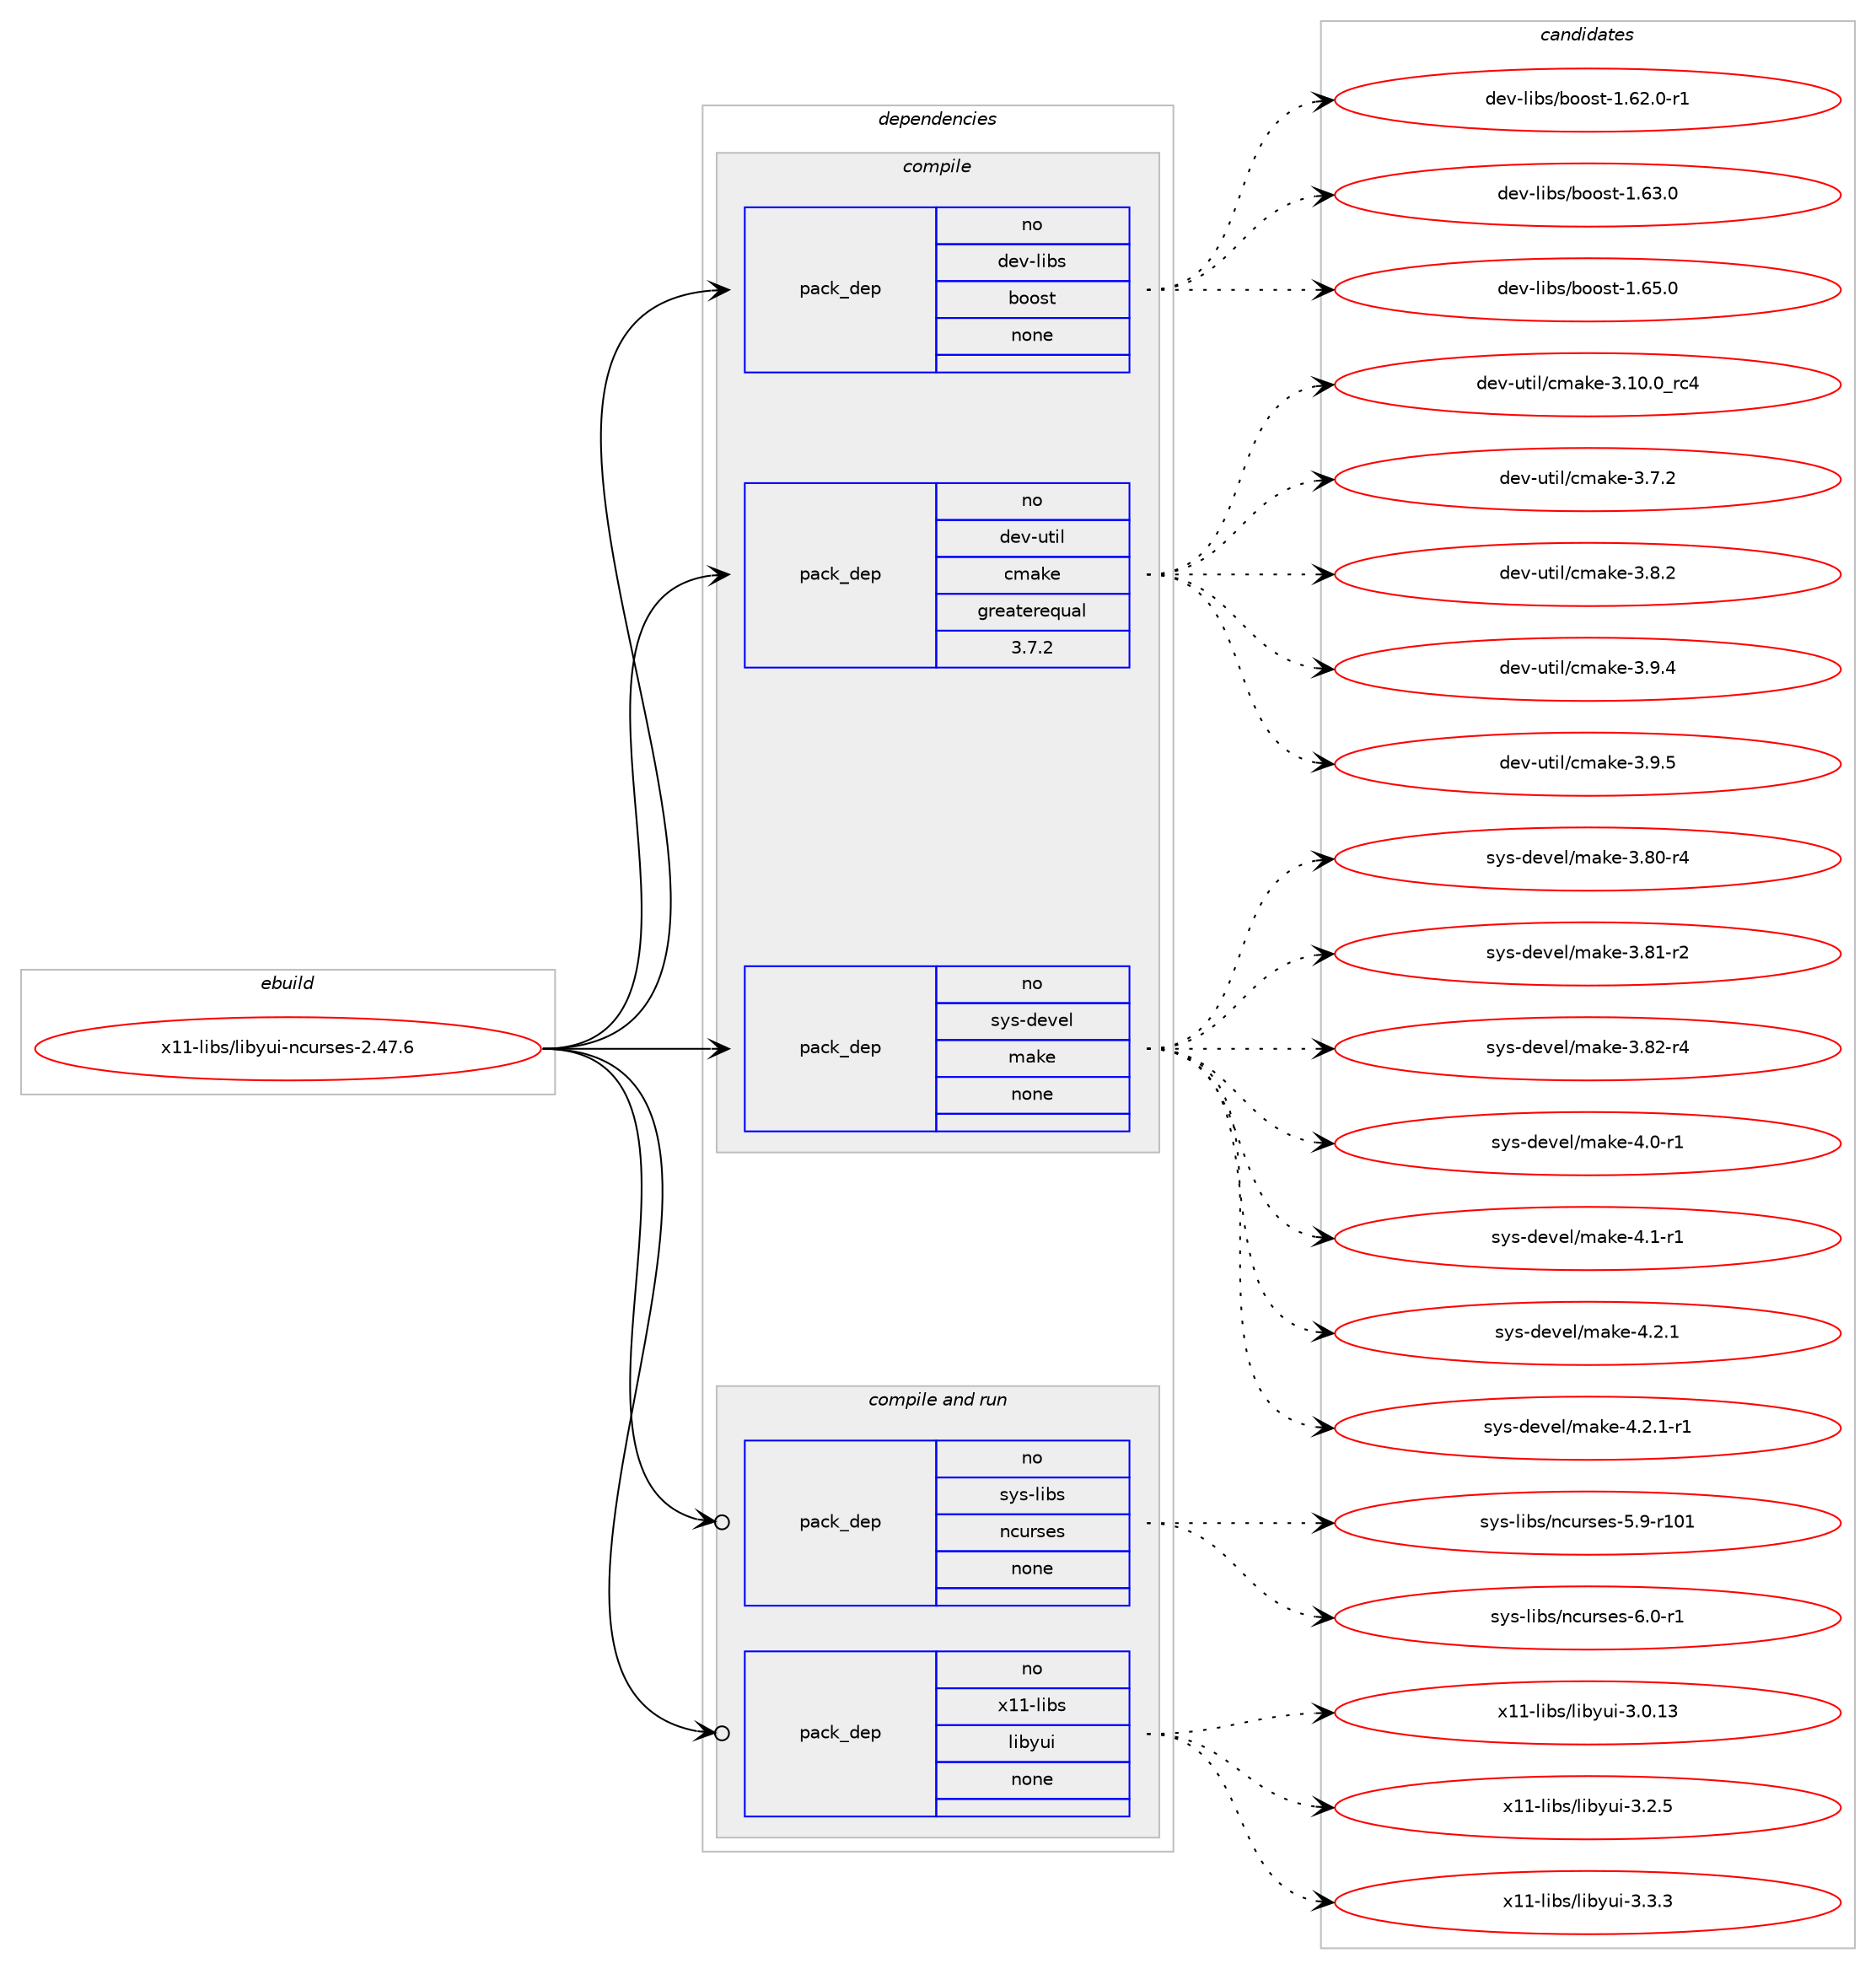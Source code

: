 digraph prolog {

# *************
# Graph options
# *************

newrank=true;
concentrate=true;
compound=true;
graph [rankdir=LR,fontname=Helvetica,fontsize=10,ranksep=1.5];#, ranksep=2.5, nodesep=0.2];
edge  [arrowhead=vee];
node  [fontname=Helvetica,fontsize=10];

# **********
# The ebuild
# **********

subgraph cluster_leftcol {
color=gray;
rank=same;
label=<<i>ebuild</i>>;
id [label="x11-libs/libyui-ncurses-2.47.6", color=red, width=4, href="../x11-libs/libyui-ncurses-2.47.6.svg"];
}

# ****************
# The dependencies
# ****************

subgraph cluster_midcol {
color=gray;
label=<<i>dependencies</i>>;
subgraph cluster_compile {
fillcolor="#eeeeee";
style=filled;
label=<<i>compile</i>>;
subgraph pack387610 {
dependency520125 [label=<<TABLE BORDER="0" CELLBORDER="1" CELLSPACING="0" CELLPADDING="4" WIDTH="220"><TR><TD ROWSPAN="6" CELLPADDING="30">pack_dep</TD></TR><TR><TD WIDTH="110">no</TD></TR><TR><TD>dev-libs</TD></TR><TR><TD>boost</TD></TR><TR><TD>none</TD></TR><TR><TD></TD></TR></TABLE>>, shape=none, color=blue];
}
id:e -> dependency520125:w [weight=20,style="solid",arrowhead="vee"];
subgraph pack387611 {
dependency520126 [label=<<TABLE BORDER="0" CELLBORDER="1" CELLSPACING="0" CELLPADDING="4" WIDTH="220"><TR><TD ROWSPAN="6" CELLPADDING="30">pack_dep</TD></TR><TR><TD WIDTH="110">no</TD></TR><TR><TD>dev-util</TD></TR><TR><TD>cmake</TD></TR><TR><TD>greaterequal</TD></TR><TR><TD>3.7.2</TD></TR></TABLE>>, shape=none, color=blue];
}
id:e -> dependency520126:w [weight=20,style="solid",arrowhead="vee"];
subgraph pack387612 {
dependency520127 [label=<<TABLE BORDER="0" CELLBORDER="1" CELLSPACING="0" CELLPADDING="4" WIDTH="220"><TR><TD ROWSPAN="6" CELLPADDING="30">pack_dep</TD></TR><TR><TD WIDTH="110">no</TD></TR><TR><TD>sys-devel</TD></TR><TR><TD>make</TD></TR><TR><TD>none</TD></TR><TR><TD></TD></TR></TABLE>>, shape=none, color=blue];
}
id:e -> dependency520127:w [weight=20,style="solid",arrowhead="vee"];
}
subgraph cluster_compileandrun {
fillcolor="#eeeeee";
style=filled;
label=<<i>compile and run</i>>;
subgraph pack387613 {
dependency520128 [label=<<TABLE BORDER="0" CELLBORDER="1" CELLSPACING="0" CELLPADDING="4" WIDTH="220"><TR><TD ROWSPAN="6" CELLPADDING="30">pack_dep</TD></TR><TR><TD WIDTH="110">no</TD></TR><TR><TD>sys-libs</TD></TR><TR><TD>ncurses</TD></TR><TR><TD>none</TD></TR><TR><TD></TD></TR></TABLE>>, shape=none, color=blue];
}
id:e -> dependency520128:w [weight=20,style="solid",arrowhead="odotvee"];
subgraph pack387614 {
dependency520129 [label=<<TABLE BORDER="0" CELLBORDER="1" CELLSPACING="0" CELLPADDING="4" WIDTH="220"><TR><TD ROWSPAN="6" CELLPADDING="30">pack_dep</TD></TR><TR><TD WIDTH="110">no</TD></TR><TR><TD>x11-libs</TD></TR><TR><TD>libyui</TD></TR><TR><TD>none</TD></TR><TR><TD></TD></TR></TABLE>>, shape=none, color=blue];
}
id:e -> dependency520129:w [weight=20,style="solid",arrowhead="odotvee"];
}
subgraph cluster_run {
fillcolor="#eeeeee";
style=filled;
label=<<i>run</i>>;
}
}

# **************
# The candidates
# **************

subgraph cluster_choices {
rank=same;
color=gray;
label=<<i>candidates</i>>;

subgraph choice387610 {
color=black;
nodesep=1;
choice10010111845108105981154798111111115116454946545046484511449 [label="dev-libs/boost-1.62.0-r1", color=red, width=4,href="../dev-libs/boost-1.62.0-r1.svg"];
choice1001011184510810598115479811111111511645494654514648 [label="dev-libs/boost-1.63.0", color=red, width=4,href="../dev-libs/boost-1.63.0.svg"];
choice1001011184510810598115479811111111511645494654534648 [label="dev-libs/boost-1.65.0", color=red, width=4,href="../dev-libs/boost-1.65.0.svg"];
dependency520125:e -> choice10010111845108105981154798111111115116454946545046484511449:w [style=dotted,weight="100"];
dependency520125:e -> choice1001011184510810598115479811111111511645494654514648:w [style=dotted,weight="100"];
dependency520125:e -> choice1001011184510810598115479811111111511645494654534648:w [style=dotted,weight="100"];
}
subgraph choice387611 {
color=black;
nodesep=1;
choice1001011184511711610510847991099710710145514649484648951149952 [label="dev-util/cmake-3.10.0_rc4", color=red, width=4,href="../dev-util/cmake-3.10.0_rc4.svg"];
choice10010111845117116105108479910997107101455146554650 [label="dev-util/cmake-3.7.2", color=red, width=4,href="../dev-util/cmake-3.7.2.svg"];
choice10010111845117116105108479910997107101455146564650 [label="dev-util/cmake-3.8.2", color=red, width=4,href="../dev-util/cmake-3.8.2.svg"];
choice10010111845117116105108479910997107101455146574652 [label="dev-util/cmake-3.9.4", color=red, width=4,href="../dev-util/cmake-3.9.4.svg"];
choice10010111845117116105108479910997107101455146574653 [label="dev-util/cmake-3.9.5", color=red, width=4,href="../dev-util/cmake-3.9.5.svg"];
dependency520126:e -> choice1001011184511711610510847991099710710145514649484648951149952:w [style=dotted,weight="100"];
dependency520126:e -> choice10010111845117116105108479910997107101455146554650:w [style=dotted,weight="100"];
dependency520126:e -> choice10010111845117116105108479910997107101455146564650:w [style=dotted,weight="100"];
dependency520126:e -> choice10010111845117116105108479910997107101455146574652:w [style=dotted,weight="100"];
dependency520126:e -> choice10010111845117116105108479910997107101455146574653:w [style=dotted,weight="100"];
}
subgraph choice387612 {
color=black;
nodesep=1;
choice11512111545100101118101108471099710710145514656484511452 [label="sys-devel/make-3.80-r4", color=red, width=4,href="../sys-devel/make-3.80-r4.svg"];
choice11512111545100101118101108471099710710145514656494511450 [label="sys-devel/make-3.81-r2", color=red, width=4,href="../sys-devel/make-3.81-r2.svg"];
choice11512111545100101118101108471099710710145514656504511452 [label="sys-devel/make-3.82-r4", color=red, width=4,href="../sys-devel/make-3.82-r4.svg"];
choice115121115451001011181011084710997107101455246484511449 [label="sys-devel/make-4.0-r1", color=red, width=4,href="../sys-devel/make-4.0-r1.svg"];
choice115121115451001011181011084710997107101455246494511449 [label="sys-devel/make-4.1-r1", color=red, width=4,href="../sys-devel/make-4.1-r1.svg"];
choice115121115451001011181011084710997107101455246504649 [label="sys-devel/make-4.2.1", color=red, width=4,href="../sys-devel/make-4.2.1.svg"];
choice1151211154510010111810110847109971071014552465046494511449 [label="sys-devel/make-4.2.1-r1", color=red, width=4,href="../sys-devel/make-4.2.1-r1.svg"];
dependency520127:e -> choice11512111545100101118101108471099710710145514656484511452:w [style=dotted,weight="100"];
dependency520127:e -> choice11512111545100101118101108471099710710145514656494511450:w [style=dotted,weight="100"];
dependency520127:e -> choice11512111545100101118101108471099710710145514656504511452:w [style=dotted,weight="100"];
dependency520127:e -> choice115121115451001011181011084710997107101455246484511449:w [style=dotted,weight="100"];
dependency520127:e -> choice115121115451001011181011084710997107101455246494511449:w [style=dotted,weight="100"];
dependency520127:e -> choice115121115451001011181011084710997107101455246504649:w [style=dotted,weight="100"];
dependency520127:e -> choice1151211154510010111810110847109971071014552465046494511449:w [style=dotted,weight="100"];
}
subgraph choice387613 {
color=black;
nodesep=1;
choice115121115451081059811547110991171141151011154553465745114494849 [label="sys-libs/ncurses-5.9-r101", color=red, width=4,href="../sys-libs/ncurses-5.9-r101.svg"];
choice11512111545108105981154711099117114115101115455446484511449 [label="sys-libs/ncurses-6.0-r1", color=red, width=4,href="../sys-libs/ncurses-6.0-r1.svg"];
dependency520128:e -> choice115121115451081059811547110991171141151011154553465745114494849:w [style=dotted,weight="100"];
dependency520128:e -> choice11512111545108105981154711099117114115101115455446484511449:w [style=dotted,weight="100"];
}
subgraph choice387614 {
color=black;
nodesep=1;
choice12049494510810598115471081059812111710545514648464951 [label="x11-libs/libyui-3.0.13", color=red, width=4,href="../x11-libs/libyui-3.0.13.svg"];
choice120494945108105981154710810598121117105455146504653 [label="x11-libs/libyui-3.2.5", color=red, width=4,href="../x11-libs/libyui-3.2.5.svg"];
choice120494945108105981154710810598121117105455146514651 [label="x11-libs/libyui-3.3.3", color=red, width=4,href="../x11-libs/libyui-3.3.3.svg"];
dependency520129:e -> choice12049494510810598115471081059812111710545514648464951:w [style=dotted,weight="100"];
dependency520129:e -> choice120494945108105981154710810598121117105455146504653:w [style=dotted,weight="100"];
dependency520129:e -> choice120494945108105981154710810598121117105455146514651:w [style=dotted,weight="100"];
}
}

}
